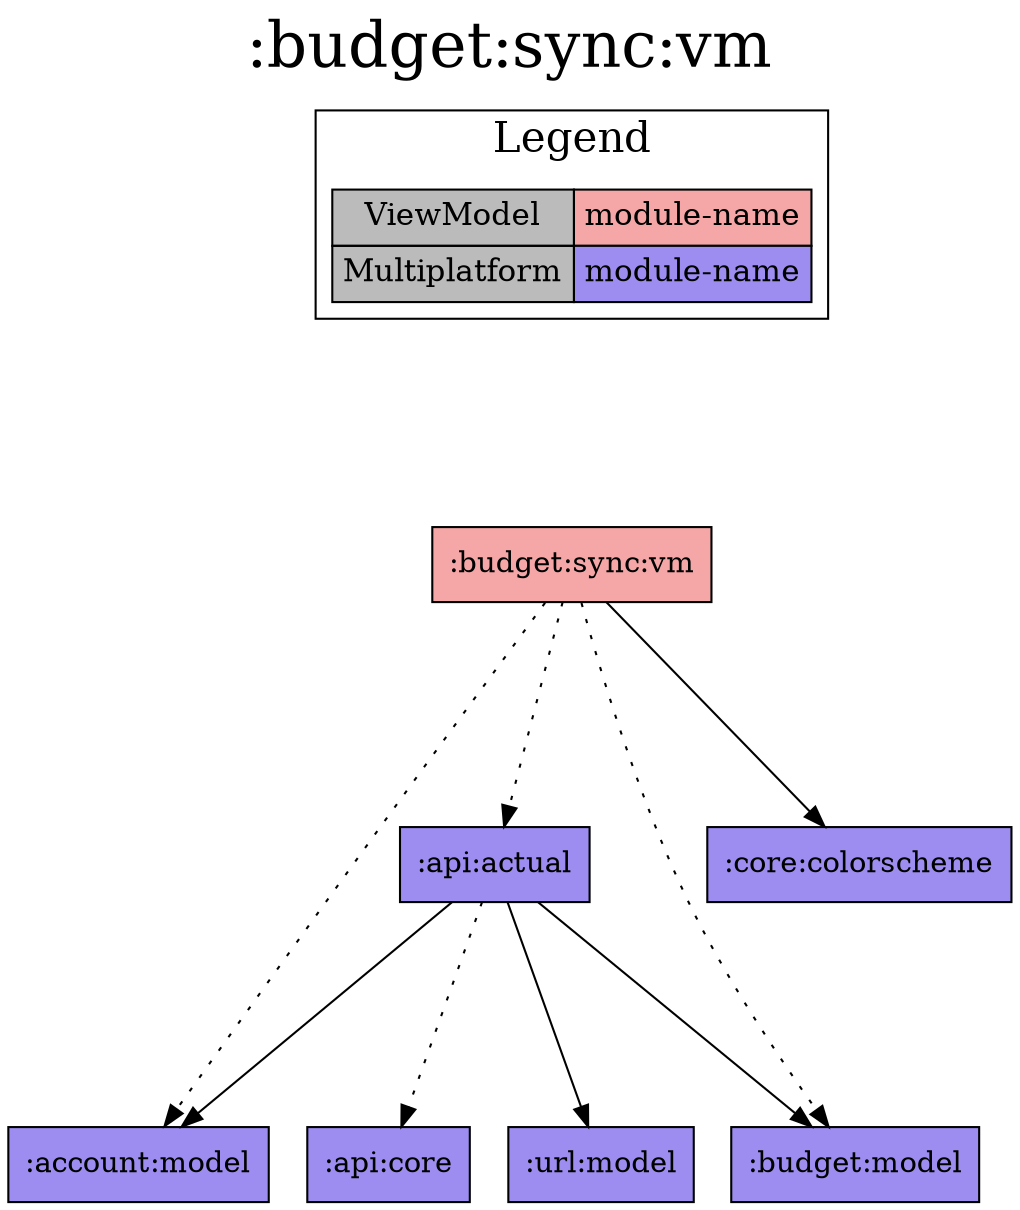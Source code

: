 digraph {
edge ["dir"="forward"]
graph ["dpi"="100","label"=":budget:sync:vm","labelloc"="t","fontsize"="30","ranksep"="1.5","rankdir"="TB"]
node ["style"="filled"]
":account:model" ["fillcolor"="#9D8DF1","shape"="box"]
":api:actual" ["fillcolor"="#9D8DF1","shape"="box"]
":api:core" ["fillcolor"="#9D8DF1","shape"="box"]
":budget:model" ["fillcolor"="#9D8DF1","shape"="box"]
":budget:sync:vm" ["fillcolor"="#F5A6A6","shape"="box"]
":core:colorscheme" ["fillcolor"="#9D8DF1","shape"="box"]
":url:model" ["fillcolor"="#9D8DF1","shape"="box"]
{
edge ["dir"="none"]
graph ["rank"="same"]
}
":api:actual" -> ":account:model"
":api:actual" -> ":api:core" ["style"="dotted"]
":api:actual" -> ":budget:model"
":api:actual" -> ":url:model"
":budget:sync:vm" -> ":account:model" ["style"="dotted"]
":budget:sync:vm" -> ":api:actual" ["style"="dotted"]
":budget:sync:vm" -> ":budget:model" ["style"="dotted"]
":budget:sync:vm" -> ":core:colorscheme"
subgraph "cluster_legend" {
edge ["dir"="none"]
graph ["label"="Legend","fontsize"="20"]
"Legend" ["style"="filled","fillcolor"="#bbbbbb","shape"="none","margin"="0","fontsize"="15","label"=<
<TABLE BORDER="0" CELLBORDER="1" CELLSPACING="0" CELLPADDING="4">
<TR><TD>ViewModel</TD><TD BGCOLOR="#F5A6A6">module-name</TD></TR>
<TR><TD>Multiplatform</TD><TD BGCOLOR="#9D8DF1">module-name</TD></TR>
</TABLE>
>]
} -> ":budget:sync:vm" ["style"="invis"]
}
